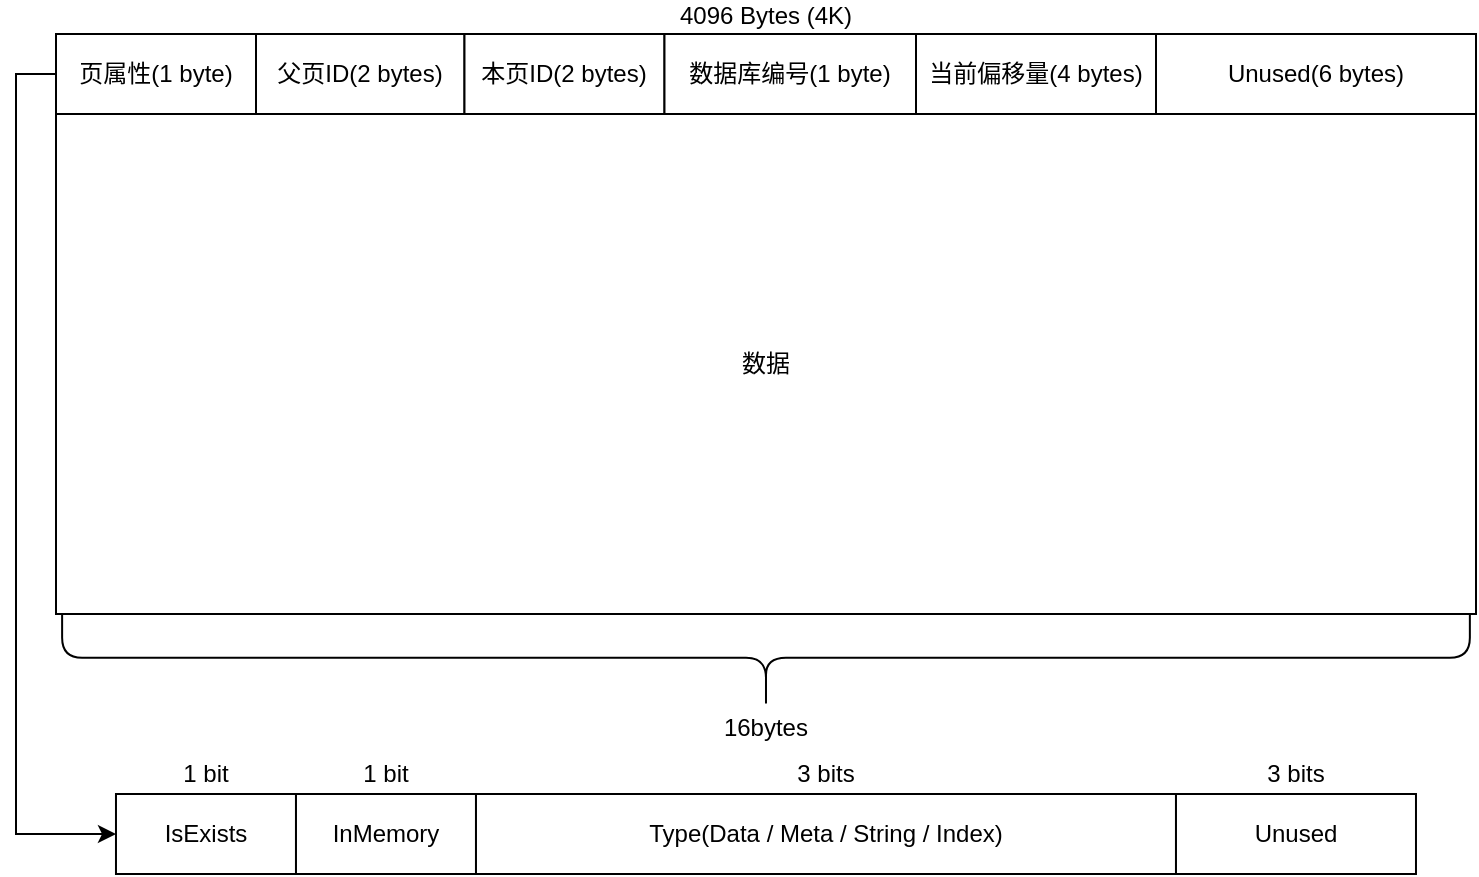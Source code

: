 <mxfile version="24.7.17">
  <diagram name="第 1 页" id="_NJUI3LAB8s8z8PIJhlq">
    <mxGraphModel dx="989" dy="577" grid="1" gridSize="10" guides="1" tooltips="1" connect="1" arrows="1" fold="1" page="1" pageScale="1" pageWidth="827" pageHeight="1169" math="0" shadow="0">
      <root>
        <mxCell id="0" />
        <mxCell id="1" parent="0" />
        <mxCell id="oGUtBmPd7zcWffVo29Qn-1" value="4096 Bytes (4K)" style="rounded=0;whiteSpace=wrap;html=1;labelPosition=center;verticalLabelPosition=top;align=center;verticalAlign=bottom;" parent="1" vertex="1">
          <mxGeometry x="40" y="130" width="710" height="290" as="geometry" />
        </mxCell>
        <mxCell id="oGUtBmPd7zcWffVo29Qn-3" value="16bytes" style="shape=curlyBracket;whiteSpace=wrap;html=1;rounded=1;labelPosition=left;verticalLabelPosition=middle;align=right;verticalAlign=middle;rotation=-90;textDirection=vertical-lr;" parent="1" vertex="1">
          <mxGeometry x="367.89" y="90" width="54.21" height="703.87" as="geometry" />
        </mxCell>
        <mxCell id="oGUtBmPd7zcWffVo29Qn-4" value="父页ID(2 bytes)" style="rounded=0;whiteSpace=wrap;html=1;" parent="1" vertex="1">
          <mxGeometry x="140" y="130" width="104.24" height="40" as="geometry" />
        </mxCell>
        <mxCell id="oGUtBmPd7zcWffVo29Qn-5" value="本页ID(2 bytes)" style="rounded=0;whiteSpace=wrap;html=1;" parent="1" vertex="1">
          <mxGeometry x="244.24" y="130" width="100" height="40" as="geometry" />
        </mxCell>
        <mxCell id="oGUtBmPd7zcWffVo29Qn-8" value="数据" style="rounded=0;whiteSpace=wrap;html=1;" parent="1" vertex="1">
          <mxGeometry x="40" y="170" width="710" height="250" as="geometry" />
        </mxCell>
        <mxCell id="oGUtBmPd7zcWffVo29Qn-10" value="数据库编号(1 byte)" style="rounded=0;whiteSpace=wrap;html=1;" parent="1" vertex="1">
          <mxGeometry x="344.24" y="130" width="125.76" height="40" as="geometry" />
        </mxCell>
        <mxCell id="oGUtBmPd7zcWffVo29Qn-24" style="edgeStyle=orthogonalEdgeStyle;rounded=0;orthogonalLoop=1;jettySize=auto;html=1;entryX=0;entryY=0.5;entryDx=0;entryDy=0;" parent="1" source="oGUtBmPd7zcWffVo29Qn-12" target="oGUtBmPd7zcWffVo29Qn-13" edge="1">
          <mxGeometry relative="1" as="geometry">
            <Array as="points">
              <mxPoint x="20" y="150" />
              <mxPoint x="20" y="530" />
            </Array>
          </mxGeometry>
        </mxCell>
        <mxCell id="oGUtBmPd7zcWffVo29Qn-12" value="页属性(1 byte)" style="rounded=0;whiteSpace=wrap;html=1;" parent="1" vertex="1">
          <mxGeometry x="40" y="130" width="100" height="40" as="geometry" />
        </mxCell>
        <mxCell id="oGUtBmPd7zcWffVo29Qn-23" value="" style="group" parent="1" vertex="1" connectable="0">
          <mxGeometry x="69.99" y="490" width="650" height="60" as="geometry" />
        </mxCell>
        <mxCell id="oGUtBmPd7zcWffVo29Qn-13" value="IsExists" style="rounded=0;whiteSpace=wrap;html=1;" parent="oGUtBmPd7zcWffVo29Qn-23" vertex="1">
          <mxGeometry y="20" width="90" height="40" as="geometry" />
        </mxCell>
        <mxCell id="oGUtBmPd7zcWffVo29Qn-14" value="InMemory" style="rounded=0;whiteSpace=wrap;html=1;" parent="oGUtBmPd7zcWffVo29Qn-23" vertex="1">
          <mxGeometry x="90" y="20" width="90" height="40" as="geometry" />
        </mxCell>
        <mxCell id="oGUtBmPd7zcWffVo29Qn-16" value="Type(Data / Meta / String / Index)" style="rounded=0;whiteSpace=wrap;html=1;" parent="oGUtBmPd7zcWffVo29Qn-23" vertex="1">
          <mxGeometry x="180" y="20" width="350" height="40" as="geometry" />
        </mxCell>
        <mxCell id="oGUtBmPd7zcWffVo29Qn-17" value="1 bit" style="text;html=1;align=center;verticalAlign=middle;whiteSpace=wrap;rounded=0;" parent="oGUtBmPd7zcWffVo29Qn-23" vertex="1">
          <mxGeometry width="90" height="20" as="geometry" />
        </mxCell>
        <mxCell id="oGUtBmPd7zcWffVo29Qn-18" value="1 bit" style="text;html=1;align=center;verticalAlign=middle;whiteSpace=wrap;rounded=0;" parent="oGUtBmPd7zcWffVo29Qn-23" vertex="1">
          <mxGeometry x="90" width="90" height="20" as="geometry" />
        </mxCell>
        <mxCell id="oGUtBmPd7zcWffVo29Qn-20" value="3 bits" style="text;html=1;align=center;verticalAlign=middle;whiteSpace=wrap;rounded=0;" parent="oGUtBmPd7zcWffVo29Qn-23" vertex="1">
          <mxGeometry x="180" width="350" height="20" as="geometry" />
        </mxCell>
        <mxCell id="oGUtBmPd7zcWffVo29Qn-21" value="Unused" style="rounded=0;whiteSpace=wrap;html=1;" parent="oGUtBmPd7zcWffVo29Qn-23" vertex="1">
          <mxGeometry x="530" y="20" width="120" height="40" as="geometry" />
        </mxCell>
        <mxCell id="oGUtBmPd7zcWffVo29Qn-22" value="3 bits" style="text;html=1;align=center;verticalAlign=middle;whiteSpace=wrap;rounded=0;" parent="oGUtBmPd7zcWffVo29Qn-23" vertex="1">
          <mxGeometry x="530" width="120" height="20" as="geometry" />
        </mxCell>
        <mxCell id="Uh0Gay5KEPtWYUmc_pqf-1" value="当前偏移量(4 bytes)" style="rounded=0;whiteSpace=wrap;html=1;" parent="1" vertex="1">
          <mxGeometry x="470" y="130" width="120" height="40" as="geometry" />
        </mxCell>
        <mxCell id="75hJFQV9y78XWr6nDAG3-2" value="Unused(6 bytes)" style="rounded=0;whiteSpace=wrap;html=1;" parent="1" vertex="1">
          <mxGeometry x="590" y="130" width="160" height="40" as="geometry" />
        </mxCell>
      </root>
    </mxGraphModel>
  </diagram>
</mxfile>
